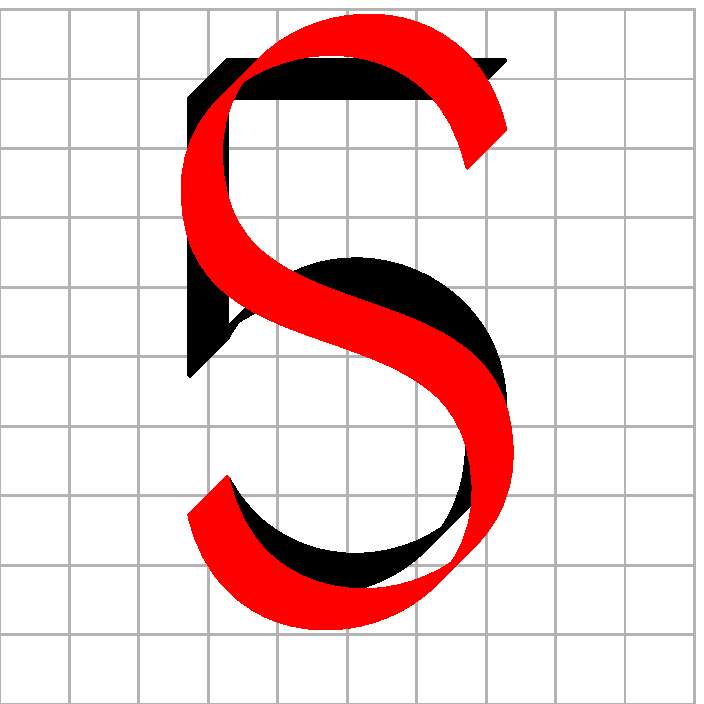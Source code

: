 u:=25;                    % 25 = 25bp = 25 PostScript points = 30/72 in
wi:=10;                   % width  in units u   
he:=10;                    % height in units u
height:=he*u;              % height
width:=wi*u;		%width
graisse := 25;
color rouge;
rouge := (1,0,0);

beginfig(5)
pickup pencircle scaled 1;

% the grid

  for i=0 upto he:
    draw (0, i*u)--(width, i*u) withcolor .7white;
  endfor
  for j=0 upto wi:
    draw (j*u, 0)--(j*u, height) withcolor .7white;
  endfor

% end grid

pickup pensquare xscaled 1 yscaled 20 rotated -45 ;

draw (7u,9u)--(3u,9u) -- (3u,5u) .. (7u,4u) ..  (3u,3u) ; % the five

draw (7u,8u)..(3u,7u)..(7u,4u)..(3u,3u) withcolor rouge;


endfig
end
